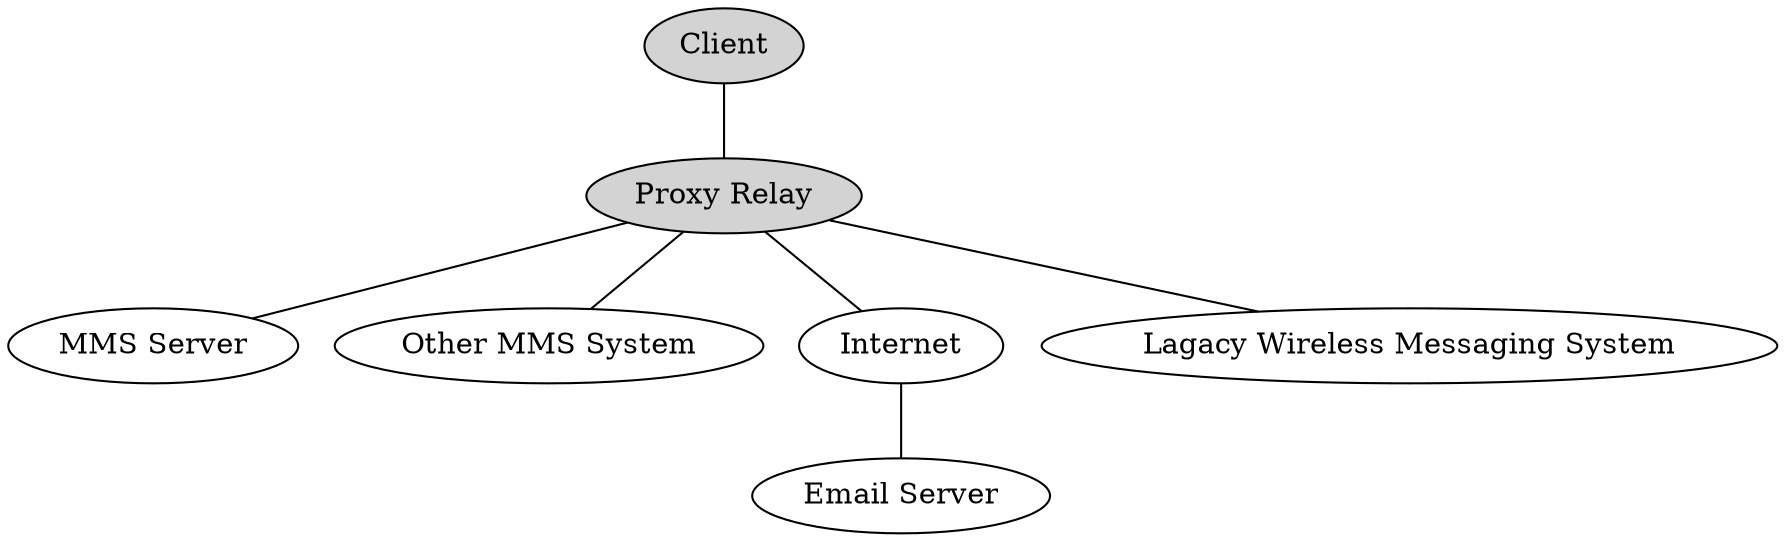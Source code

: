 graph overview {

	overlap = false;
	splines = true;

	subgraph client_proxy
	{
		node [ style = filled];
		"Client" -- "Proxy Relay";
	}

	graph [
		fontsize = 24
	];

	"Proxy Relay" -- { "MMS Server"  "Other MMS System" "Internet" };

	"Internet" -- "Email Server";

	"Proxy Relay" -- "Lagacy Wireless Messaging System";
}

/*
	subgraph cluster_0 {
		style=filled;
		color=lightgrey;
		node [style=filled,color=white];
		a0 -> a1 -> a2 -> a3;
		label = "process #1";
	}
*/
